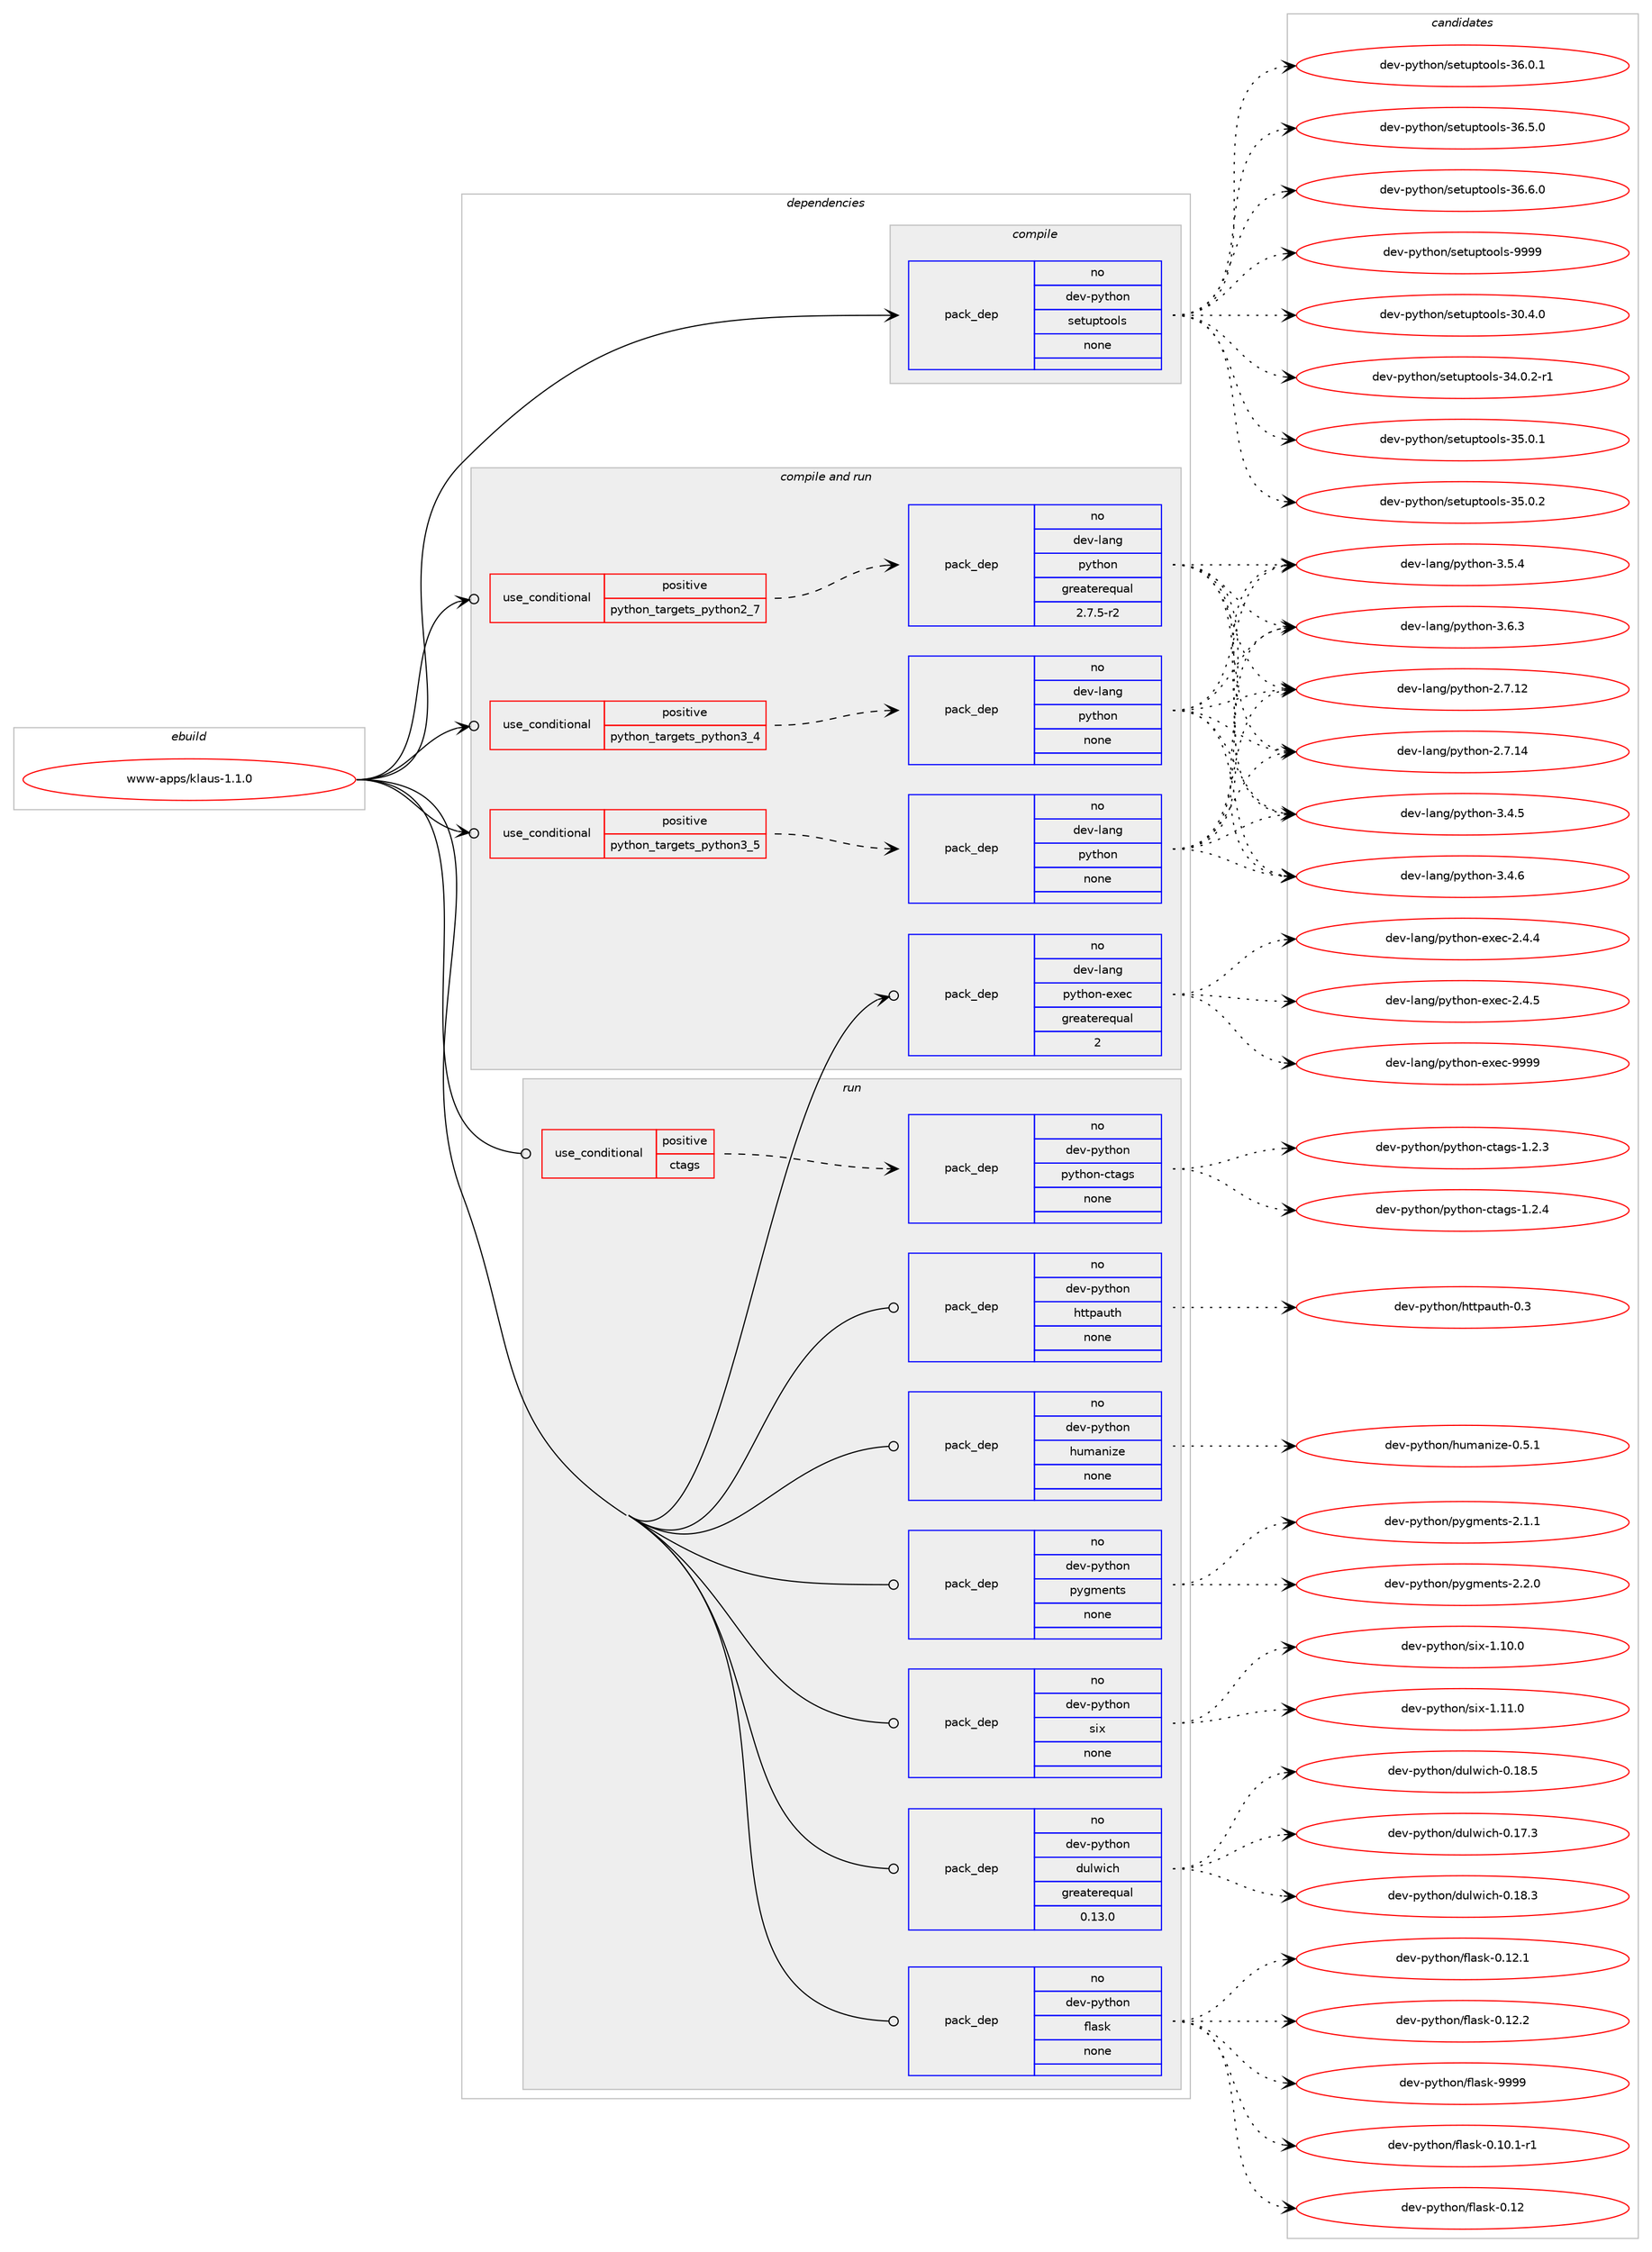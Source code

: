 digraph prolog {

# *************
# Graph options
# *************

newrank=true;
concentrate=true;
compound=true;
graph [rankdir=LR,fontname=Helvetica,fontsize=10,ranksep=1.5];#, ranksep=2.5, nodesep=0.2];
edge  [arrowhead=vee];
node  [fontname=Helvetica,fontsize=10];

# **********
# The ebuild
# **********

subgraph cluster_leftcol {
color=gray;
rank=same;
label=<<i>ebuild</i>>;
id [label="www-apps/klaus-1.1.0", color=red, width=4, href="../www-apps/klaus-1.1.0.svg"];
}

# ****************
# The dependencies
# ****************

subgraph cluster_midcol {
color=gray;
label=<<i>dependencies</i>>;
subgraph cluster_compile {
fillcolor="#eeeeee";
style=filled;
label=<<i>compile</i>>;
subgraph pack372552 {
dependency501172 [label=<<TABLE BORDER="0" CELLBORDER="1" CELLSPACING="0" CELLPADDING="4" WIDTH="220"><TR><TD ROWSPAN="6" CELLPADDING="30">pack_dep</TD></TR><TR><TD WIDTH="110">no</TD></TR><TR><TD>dev-python</TD></TR><TR><TD>setuptools</TD></TR><TR><TD>none</TD></TR><TR><TD></TD></TR></TABLE>>, shape=none, color=blue];
}
id:e -> dependency501172:w [weight=20,style="solid",arrowhead="vee"];
}
subgraph cluster_compileandrun {
fillcolor="#eeeeee";
style=filled;
label=<<i>compile and run</i>>;
subgraph cond119450 {
dependency501173 [label=<<TABLE BORDER="0" CELLBORDER="1" CELLSPACING="0" CELLPADDING="4"><TR><TD ROWSPAN="3" CELLPADDING="10">use_conditional</TD></TR><TR><TD>positive</TD></TR><TR><TD>python_targets_python2_7</TD></TR></TABLE>>, shape=none, color=red];
subgraph pack372553 {
dependency501174 [label=<<TABLE BORDER="0" CELLBORDER="1" CELLSPACING="0" CELLPADDING="4" WIDTH="220"><TR><TD ROWSPAN="6" CELLPADDING="30">pack_dep</TD></TR><TR><TD WIDTH="110">no</TD></TR><TR><TD>dev-lang</TD></TR><TR><TD>python</TD></TR><TR><TD>greaterequal</TD></TR><TR><TD>2.7.5-r2</TD></TR></TABLE>>, shape=none, color=blue];
}
dependency501173:e -> dependency501174:w [weight=20,style="dashed",arrowhead="vee"];
}
id:e -> dependency501173:w [weight=20,style="solid",arrowhead="odotvee"];
subgraph cond119451 {
dependency501175 [label=<<TABLE BORDER="0" CELLBORDER="1" CELLSPACING="0" CELLPADDING="4"><TR><TD ROWSPAN="3" CELLPADDING="10">use_conditional</TD></TR><TR><TD>positive</TD></TR><TR><TD>python_targets_python3_4</TD></TR></TABLE>>, shape=none, color=red];
subgraph pack372554 {
dependency501176 [label=<<TABLE BORDER="0" CELLBORDER="1" CELLSPACING="0" CELLPADDING="4" WIDTH="220"><TR><TD ROWSPAN="6" CELLPADDING="30">pack_dep</TD></TR><TR><TD WIDTH="110">no</TD></TR><TR><TD>dev-lang</TD></TR><TR><TD>python</TD></TR><TR><TD>none</TD></TR><TR><TD></TD></TR></TABLE>>, shape=none, color=blue];
}
dependency501175:e -> dependency501176:w [weight=20,style="dashed",arrowhead="vee"];
}
id:e -> dependency501175:w [weight=20,style="solid",arrowhead="odotvee"];
subgraph cond119452 {
dependency501177 [label=<<TABLE BORDER="0" CELLBORDER="1" CELLSPACING="0" CELLPADDING="4"><TR><TD ROWSPAN="3" CELLPADDING="10">use_conditional</TD></TR><TR><TD>positive</TD></TR><TR><TD>python_targets_python3_5</TD></TR></TABLE>>, shape=none, color=red];
subgraph pack372555 {
dependency501178 [label=<<TABLE BORDER="0" CELLBORDER="1" CELLSPACING="0" CELLPADDING="4" WIDTH="220"><TR><TD ROWSPAN="6" CELLPADDING="30">pack_dep</TD></TR><TR><TD WIDTH="110">no</TD></TR><TR><TD>dev-lang</TD></TR><TR><TD>python</TD></TR><TR><TD>none</TD></TR><TR><TD></TD></TR></TABLE>>, shape=none, color=blue];
}
dependency501177:e -> dependency501178:w [weight=20,style="dashed",arrowhead="vee"];
}
id:e -> dependency501177:w [weight=20,style="solid",arrowhead="odotvee"];
subgraph pack372556 {
dependency501179 [label=<<TABLE BORDER="0" CELLBORDER="1" CELLSPACING="0" CELLPADDING="4" WIDTH="220"><TR><TD ROWSPAN="6" CELLPADDING="30">pack_dep</TD></TR><TR><TD WIDTH="110">no</TD></TR><TR><TD>dev-lang</TD></TR><TR><TD>python-exec</TD></TR><TR><TD>greaterequal</TD></TR><TR><TD>2</TD></TR></TABLE>>, shape=none, color=blue];
}
id:e -> dependency501179:w [weight=20,style="solid",arrowhead="odotvee"];
}
subgraph cluster_run {
fillcolor="#eeeeee";
style=filled;
label=<<i>run</i>>;
subgraph cond119453 {
dependency501180 [label=<<TABLE BORDER="0" CELLBORDER="1" CELLSPACING="0" CELLPADDING="4"><TR><TD ROWSPAN="3" CELLPADDING="10">use_conditional</TD></TR><TR><TD>positive</TD></TR><TR><TD>ctags</TD></TR></TABLE>>, shape=none, color=red];
subgraph pack372557 {
dependency501181 [label=<<TABLE BORDER="0" CELLBORDER="1" CELLSPACING="0" CELLPADDING="4" WIDTH="220"><TR><TD ROWSPAN="6" CELLPADDING="30">pack_dep</TD></TR><TR><TD WIDTH="110">no</TD></TR><TR><TD>dev-python</TD></TR><TR><TD>python-ctags</TD></TR><TR><TD>none</TD></TR><TR><TD></TD></TR></TABLE>>, shape=none, color=blue];
}
dependency501180:e -> dependency501181:w [weight=20,style="dashed",arrowhead="vee"];
}
id:e -> dependency501180:w [weight=20,style="solid",arrowhead="odot"];
subgraph pack372558 {
dependency501182 [label=<<TABLE BORDER="0" CELLBORDER="1" CELLSPACING="0" CELLPADDING="4" WIDTH="220"><TR><TD ROWSPAN="6" CELLPADDING="30">pack_dep</TD></TR><TR><TD WIDTH="110">no</TD></TR><TR><TD>dev-python</TD></TR><TR><TD>dulwich</TD></TR><TR><TD>greaterequal</TD></TR><TR><TD>0.13.0</TD></TR></TABLE>>, shape=none, color=blue];
}
id:e -> dependency501182:w [weight=20,style="solid",arrowhead="odot"];
subgraph pack372559 {
dependency501183 [label=<<TABLE BORDER="0" CELLBORDER="1" CELLSPACING="0" CELLPADDING="4" WIDTH="220"><TR><TD ROWSPAN="6" CELLPADDING="30">pack_dep</TD></TR><TR><TD WIDTH="110">no</TD></TR><TR><TD>dev-python</TD></TR><TR><TD>flask</TD></TR><TR><TD>none</TD></TR><TR><TD></TD></TR></TABLE>>, shape=none, color=blue];
}
id:e -> dependency501183:w [weight=20,style="solid",arrowhead="odot"];
subgraph pack372560 {
dependency501184 [label=<<TABLE BORDER="0" CELLBORDER="1" CELLSPACING="0" CELLPADDING="4" WIDTH="220"><TR><TD ROWSPAN="6" CELLPADDING="30">pack_dep</TD></TR><TR><TD WIDTH="110">no</TD></TR><TR><TD>dev-python</TD></TR><TR><TD>httpauth</TD></TR><TR><TD>none</TD></TR><TR><TD></TD></TR></TABLE>>, shape=none, color=blue];
}
id:e -> dependency501184:w [weight=20,style="solid",arrowhead="odot"];
subgraph pack372561 {
dependency501185 [label=<<TABLE BORDER="0" CELLBORDER="1" CELLSPACING="0" CELLPADDING="4" WIDTH="220"><TR><TD ROWSPAN="6" CELLPADDING="30">pack_dep</TD></TR><TR><TD WIDTH="110">no</TD></TR><TR><TD>dev-python</TD></TR><TR><TD>humanize</TD></TR><TR><TD>none</TD></TR><TR><TD></TD></TR></TABLE>>, shape=none, color=blue];
}
id:e -> dependency501185:w [weight=20,style="solid",arrowhead="odot"];
subgraph pack372562 {
dependency501186 [label=<<TABLE BORDER="0" CELLBORDER="1" CELLSPACING="0" CELLPADDING="4" WIDTH="220"><TR><TD ROWSPAN="6" CELLPADDING="30">pack_dep</TD></TR><TR><TD WIDTH="110">no</TD></TR><TR><TD>dev-python</TD></TR><TR><TD>pygments</TD></TR><TR><TD>none</TD></TR><TR><TD></TD></TR></TABLE>>, shape=none, color=blue];
}
id:e -> dependency501186:w [weight=20,style="solid",arrowhead="odot"];
subgraph pack372563 {
dependency501187 [label=<<TABLE BORDER="0" CELLBORDER="1" CELLSPACING="0" CELLPADDING="4" WIDTH="220"><TR><TD ROWSPAN="6" CELLPADDING="30">pack_dep</TD></TR><TR><TD WIDTH="110">no</TD></TR><TR><TD>dev-python</TD></TR><TR><TD>six</TD></TR><TR><TD>none</TD></TR><TR><TD></TD></TR></TABLE>>, shape=none, color=blue];
}
id:e -> dependency501187:w [weight=20,style="solid",arrowhead="odot"];
}
}

# **************
# The candidates
# **************

subgraph cluster_choices {
rank=same;
color=gray;
label=<<i>candidates</i>>;

subgraph choice372552 {
color=black;
nodesep=1;
choice100101118451121211161041111104711510111611711211611111110811545514846524648 [label="dev-python/setuptools-30.4.0", color=red, width=4,href="../dev-python/setuptools-30.4.0.svg"];
choice1001011184511212111610411111047115101116117112116111111108115455152464846504511449 [label="dev-python/setuptools-34.0.2-r1", color=red, width=4,href="../dev-python/setuptools-34.0.2-r1.svg"];
choice100101118451121211161041111104711510111611711211611111110811545515346484649 [label="dev-python/setuptools-35.0.1", color=red, width=4,href="../dev-python/setuptools-35.0.1.svg"];
choice100101118451121211161041111104711510111611711211611111110811545515346484650 [label="dev-python/setuptools-35.0.2", color=red, width=4,href="../dev-python/setuptools-35.0.2.svg"];
choice100101118451121211161041111104711510111611711211611111110811545515446484649 [label="dev-python/setuptools-36.0.1", color=red, width=4,href="../dev-python/setuptools-36.0.1.svg"];
choice100101118451121211161041111104711510111611711211611111110811545515446534648 [label="dev-python/setuptools-36.5.0", color=red, width=4,href="../dev-python/setuptools-36.5.0.svg"];
choice100101118451121211161041111104711510111611711211611111110811545515446544648 [label="dev-python/setuptools-36.6.0", color=red, width=4,href="../dev-python/setuptools-36.6.0.svg"];
choice10010111845112121116104111110471151011161171121161111111081154557575757 [label="dev-python/setuptools-9999", color=red, width=4,href="../dev-python/setuptools-9999.svg"];
dependency501172:e -> choice100101118451121211161041111104711510111611711211611111110811545514846524648:w [style=dotted,weight="100"];
dependency501172:e -> choice1001011184511212111610411111047115101116117112116111111108115455152464846504511449:w [style=dotted,weight="100"];
dependency501172:e -> choice100101118451121211161041111104711510111611711211611111110811545515346484649:w [style=dotted,weight="100"];
dependency501172:e -> choice100101118451121211161041111104711510111611711211611111110811545515346484650:w [style=dotted,weight="100"];
dependency501172:e -> choice100101118451121211161041111104711510111611711211611111110811545515446484649:w [style=dotted,weight="100"];
dependency501172:e -> choice100101118451121211161041111104711510111611711211611111110811545515446534648:w [style=dotted,weight="100"];
dependency501172:e -> choice100101118451121211161041111104711510111611711211611111110811545515446544648:w [style=dotted,weight="100"];
dependency501172:e -> choice10010111845112121116104111110471151011161171121161111111081154557575757:w [style=dotted,weight="100"];
}
subgraph choice372553 {
color=black;
nodesep=1;
choice10010111845108971101034711212111610411111045504655464950 [label="dev-lang/python-2.7.12", color=red, width=4,href="../dev-lang/python-2.7.12.svg"];
choice10010111845108971101034711212111610411111045504655464952 [label="dev-lang/python-2.7.14", color=red, width=4,href="../dev-lang/python-2.7.14.svg"];
choice100101118451089711010347112121116104111110455146524653 [label="dev-lang/python-3.4.5", color=red, width=4,href="../dev-lang/python-3.4.5.svg"];
choice100101118451089711010347112121116104111110455146524654 [label="dev-lang/python-3.4.6", color=red, width=4,href="../dev-lang/python-3.4.6.svg"];
choice100101118451089711010347112121116104111110455146534652 [label="dev-lang/python-3.5.4", color=red, width=4,href="../dev-lang/python-3.5.4.svg"];
choice100101118451089711010347112121116104111110455146544651 [label="dev-lang/python-3.6.3", color=red, width=4,href="../dev-lang/python-3.6.3.svg"];
dependency501174:e -> choice10010111845108971101034711212111610411111045504655464950:w [style=dotted,weight="100"];
dependency501174:e -> choice10010111845108971101034711212111610411111045504655464952:w [style=dotted,weight="100"];
dependency501174:e -> choice100101118451089711010347112121116104111110455146524653:w [style=dotted,weight="100"];
dependency501174:e -> choice100101118451089711010347112121116104111110455146524654:w [style=dotted,weight="100"];
dependency501174:e -> choice100101118451089711010347112121116104111110455146534652:w [style=dotted,weight="100"];
dependency501174:e -> choice100101118451089711010347112121116104111110455146544651:w [style=dotted,weight="100"];
}
subgraph choice372554 {
color=black;
nodesep=1;
choice10010111845108971101034711212111610411111045504655464950 [label="dev-lang/python-2.7.12", color=red, width=4,href="../dev-lang/python-2.7.12.svg"];
choice10010111845108971101034711212111610411111045504655464952 [label="dev-lang/python-2.7.14", color=red, width=4,href="../dev-lang/python-2.7.14.svg"];
choice100101118451089711010347112121116104111110455146524653 [label="dev-lang/python-3.4.5", color=red, width=4,href="../dev-lang/python-3.4.5.svg"];
choice100101118451089711010347112121116104111110455146524654 [label="dev-lang/python-3.4.6", color=red, width=4,href="../dev-lang/python-3.4.6.svg"];
choice100101118451089711010347112121116104111110455146534652 [label="dev-lang/python-3.5.4", color=red, width=4,href="../dev-lang/python-3.5.4.svg"];
choice100101118451089711010347112121116104111110455146544651 [label="dev-lang/python-3.6.3", color=red, width=4,href="../dev-lang/python-3.6.3.svg"];
dependency501176:e -> choice10010111845108971101034711212111610411111045504655464950:w [style=dotted,weight="100"];
dependency501176:e -> choice10010111845108971101034711212111610411111045504655464952:w [style=dotted,weight="100"];
dependency501176:e -> choice100101118451089711010347112121116104111110455146524653:w [style=dotted,weight="100"];
dependency501176:e -> choice100101118451089711010347112121116104111110455146524654:w [style=dotted,weight="100"];
dependency501176:e -> choice100101118451089711010347112121116104111110455146534652:w [style=dotted,weight="100"];
dependency501176:e -> choice100101118451089711010347112121116104111110455146544651:w [style=dotted,weight="100"];
}
subgraph choice372555 {
color=black;
nodesep=1;
choice10010111845108971101034711212111610411111045504655464950 [label="dev-lang/python-2.7.12", color=red, width=4,href="../dev-lang/python-2.7.12.svg"];
choice10010111845108971101034711212111610411111045504655464952 [label="dev-lang/python-2.7.14", color=red, width=4,href="../dev-lang/python-2.7.14.svg"];
choice100101118451089711010347112121116104111110455146524653 [label="dev-lang/python-3.4.5", color=red, width=4,href="../dev-lang/python-3.4.5.svg"];
choice100101118451089711010347112121116104111110455146524654 [label="dev-lang/python-3.4.6", color=red, width=4,href="../dev-lang/python-3.4.6.svg"];
choice100101118451089711010347112121116104111110455146534652 [label="dev-lang/python-3.5.4", color=red, width=4,href="../dev-lang/python-3.5.4.svg"];
choice100101118451089711010347112121116104111110455146544651 [label="dev-lang/python-3.6.3", color=red, width=4,href="../dev-lang/python-3.6.3.svg"];
dependency501178:e -> choice10010111845108971101034711212111610411111045504655464950:w [style=dotted,weight="100"];
dependency501178:e -> choice10010111845108971101034711212111610411111045504655464952:w [style=dotted,weight="100"];
dependency501178:e -> choice100101118451089711010347112121116104111110455146524653:w [style=dotted,weight="100"];
dependency501178:e -> choice100101118451089711010347112121116104111110455146524654:w [style=dotted,weight="100"];
dependency501178:e -> choice100101118451089711010347112121116104111110455146534652:w [style=dotted,weight="100"];
dependency501178:e -> choice100101118451089711010347112121116104111110455146544651:w [style=dotted,weight="100"];
}
subgraph choice372556 {
color=black;
nodesep=1;
choice1001011184510897110103471121211161041111104510112010199455046524652 [label="dev-lang/python-exec-2.4.4", color=red, width=4,href="../dev-lang/python-exec-2.4.4.svg"];
choice1001011184510897110103471121211161041111104510112010199455046524653 [label="dev-lang/python-exec-2.4.5", color=red, width=4,href="../dev-lang/python-exec-2.4.5.svg"];
choice10010111845108971101034711212111610411111045101120101994557575757 [label="dev-lang/python-exec-9999", color=red, width=4,href="../dev-lang/python-exec-9999.svg"];
dependency501179:e -> choice1001011184510897110103471121211161041111104510112010199455046524652:w [style=dotted,weight="100"];
dependency501179:e -> choice1001011184510897110103471121211161041111104510112010199455046524653:w [style=dotted,weight="100"];
dependency501179:e -> choice10010111845108971101034711212111610411111045101120101994557575757:w [style=dotted,weight="100"];
}
subgraph choice372557 {
color=black;
nodesep=1;
choice1001011184511212111610411111047112121116104111110459911697103115454946504651 [label="dev-python/python-ctags-1.2.3", color=red, width=4,href="../dev-python/python-ctags-1.2.3.svg"];
choice1001011184511212111610411111047112121116104111110459911697103115454946504652 [label="dev-python/python-ctags-1.2.4", color=red, width=4,href="../dev-python/python-ctags-1.2.4.svg"];
dependency501181:e -> choice1001011184511212111610411111047112121116104111110459911697103115454946504651:w [style=dotted,weight="100"];
dependency501181:e -> choice1001011184511212111610411111047112121116104111110459911697103115454946504652:w [style=dotted,weight="100"];
}
subgraph choice372558 {
color=black;
nodesep=1;
choice10010111845112121116104111110471001171081191059910445484649554651 [label="dev-python/dulwich-0.17.3", color=red, width=4,href="../dev-python/dulwich-0.17.3.svg"];
choice10010111845112121116104111110471001171081191059910445484649564651 [label="dev-python/dulwich-0.18.3", color=red, width=4,href="../dev-python/dulwich-0.18.3.svg"];
choice10010111845112121116104111110471001171081191059910445484649564653 [label="dev-python/dulwich-0.18.5", color=red, width=4,href="../dev-python/dulwich-0.18.5.svg"];
dependency501182:e -> choice10010111845112121116104111110471001171081191059910445484649554651:w [style=dotted,weight="100"];
dependency501182:e -> choice10010111845112121116104111110471001171081191059910445484649564651:w [style=dotted,weight="100"];
dependency501182:e -> choice10010111845112121116104111110471001171081191059910445484649564653:w [style=dotted,weight="100"];
}
subgraph choice372559 {
color=black;
nodesep=1;
choice100101118451121211161041111104710210897115107454846494846494511449 [label="dev-python/flask-0.10.1-r1", color=red, width=4,href="../dev-python/flask-0.10.1-r1.svg"];
choice1001011184511212111610411111047102108971151074548464950 [label="dev-python/flask-0.12", color=red, width=4,href="../dev-python/flask-0.12.svg"];
choice10010111845112121116104111110471021089711510745484649504649 [label="dev-python/flask-0.12.1", color=red, width=4,href="../dev-python/flask-0.12.1.svg"];
choice10010111845112121116104111110471021089711510745484649504650 [label="dev-python/flask-0.12.2", color=red, width=4,href="../dev-python/flask-0.12.2.svg"];
choice1001011184511212111610411111047102108971151074557575757 [label="dev-python/flask-9999", color=red, width=4,href="../dev-python/flask-9999.svg"];
dependency501183:e -> choice100101118451121211161041111104710210897115107454846494846494511449:w [style=dotted,weight="100"];
dependency501183:e -> choice1001011184511212111610411111047102108971151074548464950:w [style=dotted,weight="100"];
dependency501183:e -> choice10010111845112121116104111110471021089711510745484649504649:w [style=dotted,weight="100"];
dependency501183:e -> choice10010111845112121116104111110471021089711510745484649504650:w [style=dotted,weight="100"];
dependency501183:e -> choice1001011184511212111610411111047102108971151074557575757:w [style=dotted,weight="100"];
}
subgraph choice372560 {
color=black;
nodesep=1;
choice10010111845112121116104111110471041161161129711711610445484651 [label="dev-python/httpauth-0.3", color=red, width=4,href="../dev-python/httpauth-0.3.svg"];
dependency501184:e -> choice10010111845112121116104111110471041161161129711711610445484651:w [style=dotted,weight="100"];
}
subgraph choice372561 {
color=black;
nodesep=1;
choice100101118451121211161041111104710411710997110105122101454846534649 [label="dev-python/humanize-0.5.1", color=red, width=4,href="../dev-python/humanize-0.5.1.svg"];
dependency501185:e -> choice100101118451121211161041111104710411710997110105122101454846534649:w [style=dotted,weight="100"];
}
subgraph choice372562 {
color=black;
nodesep=1;
choice1001011184511212111610411111047112121103109101110116115455046494649 [label="dev-python/pygments-2.1.1", color=red, width=4,href="../dev-python/pygments-2.1.1.svg"];
choice1001011184511212111610411111047112121103109101110116115455046504648 [label="dev-python/pygments-2.2.0", color=red, width=4,href="../dev-python/pygments-2.2.0.svg"];
dependency501186:e -> choice1001011184511212111610411111047112121103109101110116115455046494649:w [style=dotted,weight="100"];
dependency501186:e -> choice1001011184511212111610411111047112121103109101110116115455046504648:w [style=dotted,weight="100"];
}
subgraph choice372563 {
color=black;
nodesep=1;
choice100101118451121211161041111104711510512045494649484648 [label="dev-python/six-1.10.0", color=red, width=4,href="../dev-python/six-1.10.0.svg"];
choice100101118451121211161041111104711510512045494649494648 [label="dev-python/six-1.11.0", color=red, width=4,href="../dev-python/six-1.11.0.svg"];
dependency501187:e -> choice100101118451121211161041111104711510512045494649484648:w [style=dotted,weight="100"];
dependency501187:e -> choice100101118451121211161041111104711510512045494649494648:w [style=dotted,weight="100"];
}
}

}
